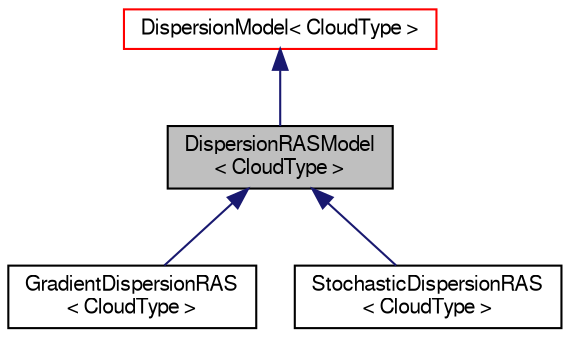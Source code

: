 digraph "DispersionRASModel&lt; CloudType &gt;"
{
  bgcolor="transparent";
  edge [fontname="FreeSans",fontsize="10",labelfontname="FreeSans",labelfontsize="10"];
  node [fontname="FreeSans",fontsize="10",shape=record];
  Node1 [label="DispersionRASModel\l\< CloudType \>",height=0.2,width=0.4,color="black", fillcolor="grey75", style="filled" fontcolor="black"];
  Node2 -> Node1 [dir="back",color="midnightblue",fontsize="10",style="solid",fontname="FreeSans"];
  Node2 [label="DispersionModel\< CloudType \>",height=0.2,width=0.4,color="red",URL="$a00525.html"];
  Node1 -> Node3 [dir="back",color="midnightblue",fontsize="10",style="solid",fontname="FreeSans"];
  Node3 [label="GradientDispersionRAS\l\< CloudType \>",height=0.2,width=0.4,color="black",URL="$a00913.html",tooltip="The velocity is perturbed in the direction of -grad(k), with a Gaussian random number distribution wi..."];
  Node1 -> Node4 [dir="back",color="midnightblue",fontsize="10",style="solid",fontname="FreeSans"];
  Node4 [label="StochasticDispersionRAS\l\< CloudType \>",height=0.2,width=0.4,color="black",URL="$a02384.html",tooltip="The velocity is perturbed in random direction, with a Gaussian random number distribution with varian..."];
}
